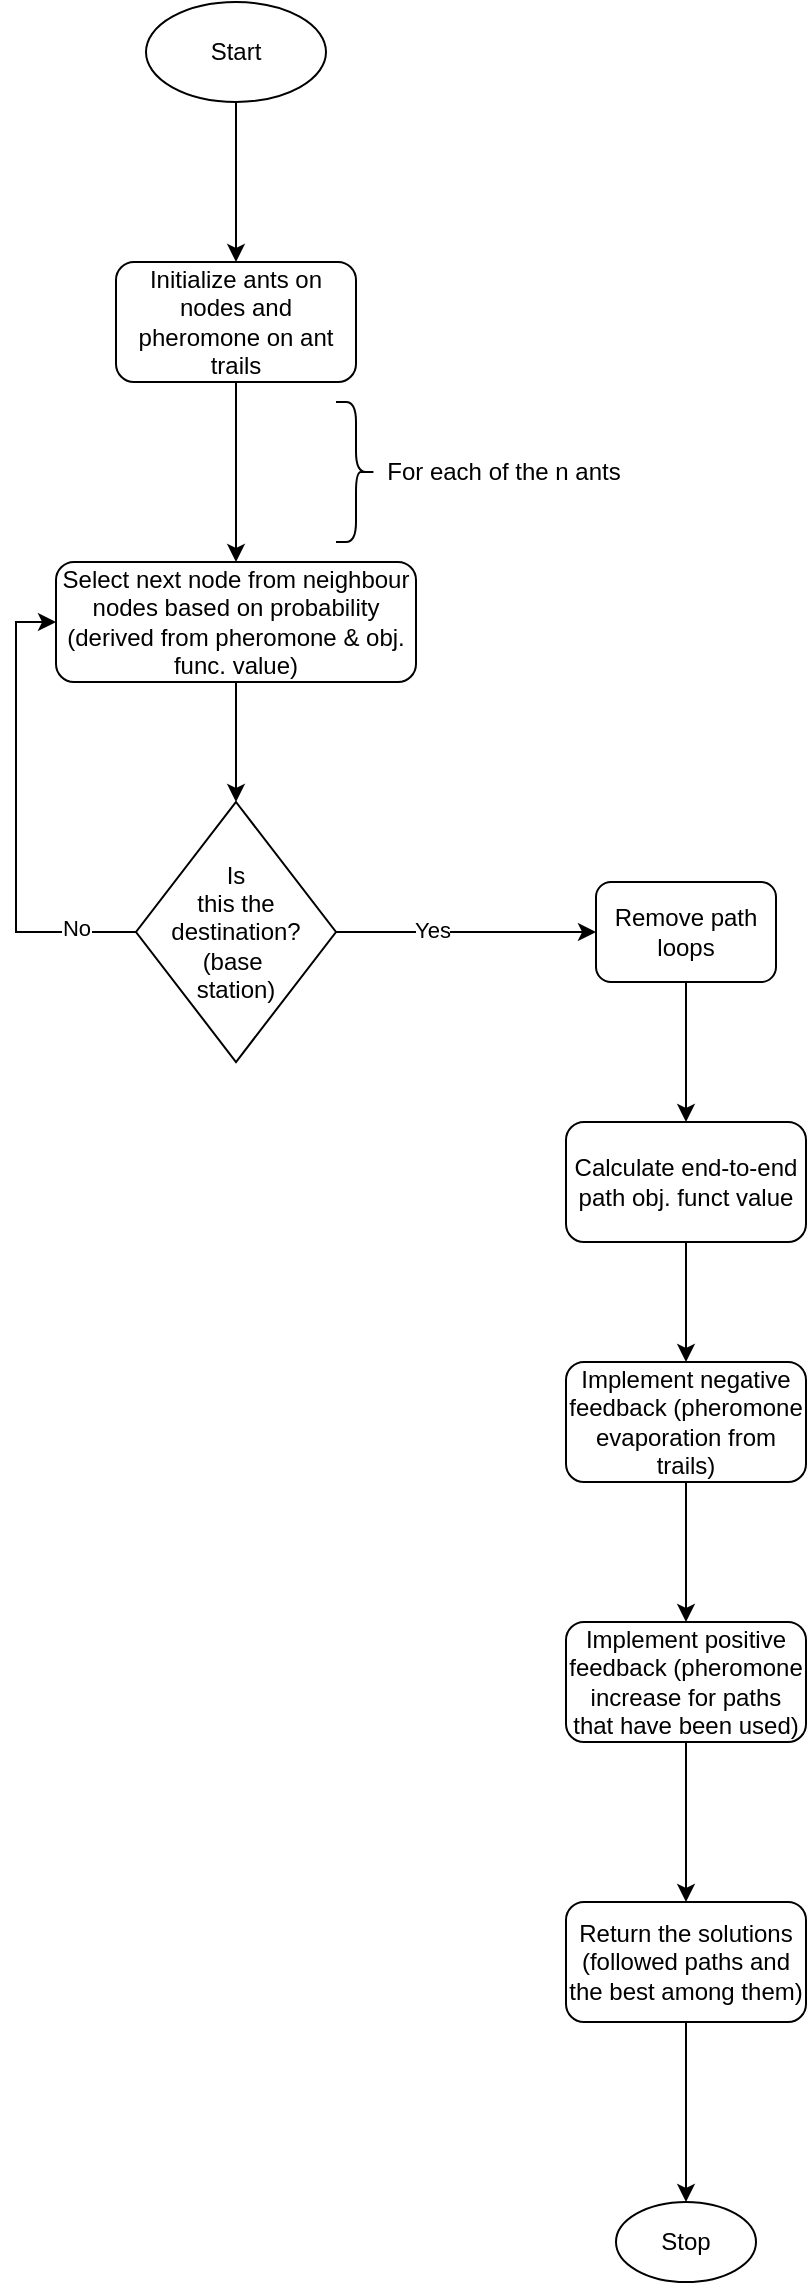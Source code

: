 <mxfile version="26.0.4">
  <diagram id="C5RBs43oDa-KdzZeNtuy" name="Page-1">
    <mxGraphModel dx="827" dy="1883" grid="1" gridSize="10" guides="1" tooltips="1" connect="1" arrows="1" fold="1" page="1" pageScale="1" pageWidth="827" pageHeight="1169" math="0" shadow="0">
      <root>
        <mxCell id="WIyWlLk6GJQsqaUBKTNV-0" />
        <mxCell id="WIyWlLk6GJQsqaUBKTNV-1" parent="WIyWlLk6GJQsqaUBKTNV-0" />
        <mxCell id="gcREqyrDTUjW2py5-vzY-2" value="" style="edgeStyle=orthogonalEdgeStyle;rounded=0;orthogonalLoop=1;jettySize=auto;html=1;" edge="1" parent="WIyWlLk6GJQsqaUBKTNV-1" source="WIyWlLk6GJQsqaUBKTNV-3" target="gcREqyrDTUjW2py5-vzY-1">
          <mxGeometry relative="1" as="geometry" />
        </mxCell>
        <mxCell id="WIyWlLk6GJQsqaUBKTNV-3" value="Initialize ants on nodes and pheromone on ant trails" style="rounded=1;whiteSpace=wrap;html=1;fontSize=12;glass=0;strokeWidth=1;shadow=0;" parent="WIyWlLk6GJQsqaUBKTNV-1" vertex="1">
          <mxGeometry x="160" y="60" width="120" height="60" as="geometry" />
        </mxCell>
        <mxCell id="gcREqyrDTUjW2py5-vzY-5" value="" style="edgeStyle=orthogonalEdgeStyle;rounded=0;orthogonalLoop=1;jettySize=auto;html=1;" edge="1" parent="WIyWlLk6GJQsqaUBKTNV-1" source="gcREqyrDTUjW2py5-vzY-0" target="WIyWlLk6GJQsqaUBKTNV-3">
          <mxGeometry relative="1" as="geometry" />
        </mxCell>
        <mxCell id="gcREqyrDTUjW2py5-vzY-0" value="Start" style="ellipse;whiteSpace=wrap;html=1;" vertex="1" parent="WIyWlLk6GJQsqaUBKTNV-1">
          <mxGeometry x="175" y="-70" width="90" height="50" as="geometry" />
        </mxCell>
        <mxCell id="gcREqyrDTUjW2py5-vzY-7" value="" style="edgeStyle=orthogonalEdgeStyle;rounded=0;orthogonalLoop=1;jettySize=auto;html=1;" edge="1" parent="WIyWlLk6GJQsqaUBKTNV-1" source="gcREqyrDTUjW2py5-vzY-1" target="gcREqyrDTUjW2py5-vzY-6">
          <mxGeometry relative="1" as="geometry" />
        </mxCell>
        <mxCell id="gcREqyrDTUjW2py5-vzY-1" value="Select next node from neighbour nodes based on probability (derived from pheromone &amp;amp; obj. func. value)" style="rounded=1;whiteSpace=wrap;html=1;" vertex="1" parent="WIyWlLk6GJQsqaUBKTNV-1">
          <mxGeometry x="130" y="210" width="180" height="60" as="geometry" />
        </mxCell>
        <mxCell id="gcREqyrDTUjW2py5-vzY-3" value="" style="shape=curlyBracket;whiteSpace=wrap;html=1;rounded=1;flipH=1;labelPosition=right;verticalLabelPosition=middle;align=left;verticalAlign=middle;" vertex="1" parent="WIyWlLk6GJQsqaUBKTNV-1">
          <mxGeometry x="270" y="130" width="20" height="70" as="geometry" />
        </mxCell>
        <mxCell id="gcREqyrDTUjW2py5-vzY-4" value="For each of the n ants" style="text;html=1;align=center;verticalAlign=middle;whiteSpace=wrap;rounded=0;" vertex="1" parent="WIyWlLk6GJQsqaUBKTNV-1">
          <mxGeometry x="294" y="150" width="120" height="30" as="geometry" />
        </mxCell>
        <mxCell id="gcREqyrDTUjW2py5-vzY-8" style="edgeStyle=orthogonalEdgeStyle;rounded=0;orthogonalLoop=1;jettySize=auto;html=1;entryX=0;entryY=0.5;entryDx=0;entryDy=0;exitX=0;exitY=0.5;exitDx=0;exitDy=0;" edge="1" parent="WIyWlLk6GJQsqaUBKTNV-1" source="gcREqyrDTUjW2py5-vzY-6" target="gcREqyrDTUjW2py5-vzY-1">
          <mxGeometry relative="1" as="geometry">
            <Array as="points">
              <mxPoint x="110" y="395" />
              <mxPoint x="110" y="240" />
            </Array>
          </mxGeometry>
        </mxCell>
        <mxCell id="gcREqyrDTUjW2py5-vzY-10" value="No" style="edgeLabel;html=1;align=center;verticalAlign=middle;resizable=0;points=[];" vertex="1" connectable="0" parent="gcREqyrDTUjW2py5-vzY-8">
          <mxGeometry x="-0.743" y="-2" relative="1" as="geometry">
            <mxPoint as="offset" />
          </mxGeometry>
        </mxCell>
        <mxCell id="gcREqyrDTUjW2py5-vzY-12" style="edgeStyle=orthogonalEdgeStyle;rounded=0;orthogonalLoop=1;jettySize=auto;html=1;entryX=0;entryY=0.5;entryDx=0;entryDy=0;" edge="1" parent="WIyWlLk6GJQsqaUBKTNV-1" source="gcREqyrDTUjW2py5-vzY-6" target="gcREqyrDTUjW2py5-vzY-11">
          <mxGeometry relative="1" as="geometry" />
        </mxCell>
        <mxCell id="gcREqyrDTUjW2py5-vzY-13" value="Yes" style="edgeLabel;html=1;align=center;verticalAlign=middle;resizable=0;points=[];" vertex="1" connectable="0" parent="gcREqyrDTUjW2py5-vzY-12">
          <mxGeometry x="-0.267" y="1" relative="1" as="geometry">
            <mxPoint as="offset" />
          </mxGeometry>
        </mxCell>
        <mxCell id="gcREqyrDTUjW2py5-vzY-6" value="Is&lt;div&gt;this the&lt;/div&gt;&lt;div&gt;destination?&lt;/div&gt;&lt;div&gt;(base&amp;nbsp;&lt;/div&gt;&lt;div&gt;station)&lt;/div&gt;" style="rhombus;whiteSpace=wrap;html=1;" vertex="1" parent="WIyWlLk6GJQsqaUBKTNV-1">
          <mxGeometry x="170" y="330" width="100" height="130" as="geometry" />
        </mxCell>
        <mxCell id="gcREqyrDTUjW2py5-vzY-15" value="" style="edgeStyle=orthogonalEdgeStyle;rounded=0;orthogonalLoop=1;jettySize=auto;html=1;" edge="1" parent="WIyWlLk6GJQsqaUBKTNV-1" source="gcREqyrDTUjW2py5-vzY-11" target="gcREqyrDTUjW2py5-vzY-14">
          <mxGeometry relative="1" as="geometry" />
        </mxCell>
        <mxCell id="gcREqyrDTUjW2py5-vzY-11" value="Remove path loops" style="rounded=1;whiteSpace=wrap;html=1;" vertex="1" parent="WIyWlLk6GJQsqaUBKTNV-1">
          <mxGeometry x="400" y="370" width="90" height="50" as="geometry" />
        </mxCell>
        <mxCell id="gcREqyrDTUjW2py5-vzY-17" value="" style="edgeStyle=orthogonalEdgeStyle;rounded=0;orthogonalLoop=1;jettySize=auto;html=1;" edge="1" parent="WIyWlLk6GJQsqaUBKTNV-1" source="gcREqyrDTUjW2py5-vzY-14" target="gcREqyrDTUjW2py5-vzY-16">
          <mxGeometry relative="1" as="geometry" />
        </mxCell>
        <mxCell id="gcREqyrDTUjW2py5-vzY-14" value="Calculate end-to-end path obj. funct value" style="rounded=1;whiteSpace=wrap;html=1;" vertex="1" parent="WIyWlLk6GJQsqaUBKTNV-1">
          <mxGeometry x="385" y="490" width="120" height="60" as="geometry" />
        </mxCell>
        <mxCell id="gcREqyrDTUjW2py5-vzY-21" value="" style="edgeStyle=orthogonalEdgeStyle;rounded=0;orthogonalLoop=1;jettySize=auto;html=1;" edge="1" parent="WIyWlLk6GJQsqaUBKTNV-1" source="gcREqyrDTUjW2py5-vzY-16" target="gcREqyrDTUjW2py5-vzY-18">
          <mxGeometry relative="1" as="geometry" />
        </mxCell>
        <mxCell id="gcREqyrDTUjW2py5-vzY-16" value="Implement negative feedback (pheromone evaporation from trails)" style="rounded=1;whiteSpace=wrap;html=1;" vertex="1" parent="WIyWlLk6GJQsqaUBKTNV-1">
          <mxGeometry x="385" y="610" width="120" height="60" as="geometry" />
        </mxCell>
        <mxCell id="gcREqyrDTUjW2py5-vzY-22" value="" style="edgeStyle=orthogonalEdgeStyle;rounded=0;orthogonalLoop=1;jettySize=auto;html=1;" edge="1" parent="WIyWlLk6GJQsqaUBKTNV-1" source="gcREqyrDTUjW2py5-vzY-18" target="gcREqyrDTUjW2py5-vzY-19">
          <mxGeometry relative="1" as="geometry" />
        </mxCell>
        <mxCell id="gcREqyrDTUjW2py5-vzY-18" value="Implement positive feedback (pheromone increase for paths that have been used)" style="rounded=1;whiteSpace=wrap;html=1;" vertex="1" parent="WIyWlLk6GJQsqaUBKTNV-1">
          <mxGeometry x="385" y="740" width="120" height="60" as="geometry" />
        </mxCell>
        <mxCell id="gcREqyrDTUjW2py5-vzY-23" value="" style="edgeStyle=orthogonalEdgeStyle;rounded=0;orthogonalLoop=1;jettySize=auto;html=1;" edge="1" parent="WIyWlLk6GJQsqaUBKTNV-1" source="gcREqyrDTUjW2py5-vzY-19" target="gcREqyrDTUjW2py5-vzY-20">
          <mxGeometry relative="1" as="geometry" />
        </mxCell>
        <mxCell id="gcREqyrDTUjW2py5-vzY-19" value="Return the solutions (followed paths and the best among them)" style="rounded=1;whiteSpace=wrap;html=1;" vertex="1" parent="WIyWlLk6GJQsqaUBKTNV-1">
          <mxGeometry x="385" y="880" width="120" height="60" as="geometry" />
        </mxCell>
        <mxCell id="gcREqyrDTUjW2py5-vzY-20" value="Stop" style="ellipse;whiteSpace=wrap;html=1;" vertex="1" parent="WIyWlLk6GJQsqaUBKTNV-1">
          <mxGeometry x="410" y="1030" width="70" height="40" as="geometry" />
        </mxCell>
      </root>
    </mxGraphModel>
  </diagram>
</mxfile>
